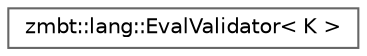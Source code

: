 digraph "Graphical Class Hierarchy"
{
 // LATEX_PDF_SIZE
  bgcolor="transparent";
  edge [fontname=Helvetica,fontsize=10,labelfontname=Helvetica,labelfontsize=10];
  node [fontname=Helvetica,fontsize=10,shape=box,height=0.2,width=0.4];
  rankdir="LR";
  Node0 [id="Node000000",label="zmbt::lang::EvalValidator\< K \>",height=0.2,width=0.4,color="grey40", fillcolor="white", style="filled",URL="$structzmbt_1_1lang_1_1EvalValidator.html",tooltip=" "];
}
